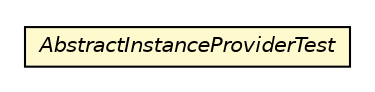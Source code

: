 #!/usr/local/bin/dot
#
# Class diagram 
# Generated by UMLGraph version R5_6_6-8-g8d7759 (http://www.umlgraph.org/)
#

digraph G {
	edge [fontname="Helvetica",fontsize=10,labelfontname="Helvetica",labelfontsize=10];
	node [fontname="Helvetica",fontsize=10,shape=plaintext];
	nodesep=0.25;
	ranksep=0.5;
	// org.dayatang.ioc.test.AbstractInstanceProviderTest
	c22432 [label=<<table title="org.dayatang.ioc.test.AbstractInstanceProviderTest" border="0" cellborder="1" cellspacing="0" cellpadding="2" port="p" bgcolor="lemonChiffon" href="./AbstractInstanceProviderTest.html">
		<tr><td><table border="0" cellspacing="0" cellpadding="1">
<tr><td align="center" balign="center"><font face="Helvetica-Oblique"> AbstractInstanceProviderTest </font></td></tr>
		</table></td></tr>
		</table>>, URL="./AbstractInstanceProviderTest.html", fontname="Helvetica", fontcolor="black", fontsize=10.0];
}

